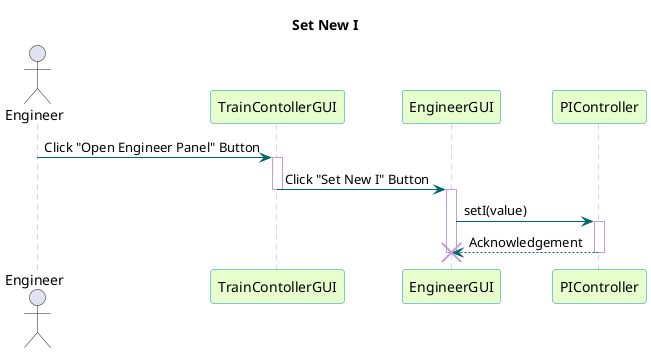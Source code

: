 @startuml

title Set New I

skinparam sequence {
	BackgroundColor transparent
	ParticipantBackgroundColor #e6ffcc
	ParticipantBorderColor 	#049595
	PackageBorderCOlor  #049595
	ArrowColor #006666
	LifeLineBorderColor #c09cd9
}

actor Engineer
participant "TrainContollerGUI" as A
participant "EngineerGUI" as B
participant "PIController" as C

Engineer -> A : Click "Open Engineer Panel" Button
activate A

A -> B : Click "Set New I" Button
deactivate A
activate B

B -> C : setI(value)
activate C

C --> B : Acknowledgement
deactivate C
destroy B

@enduml